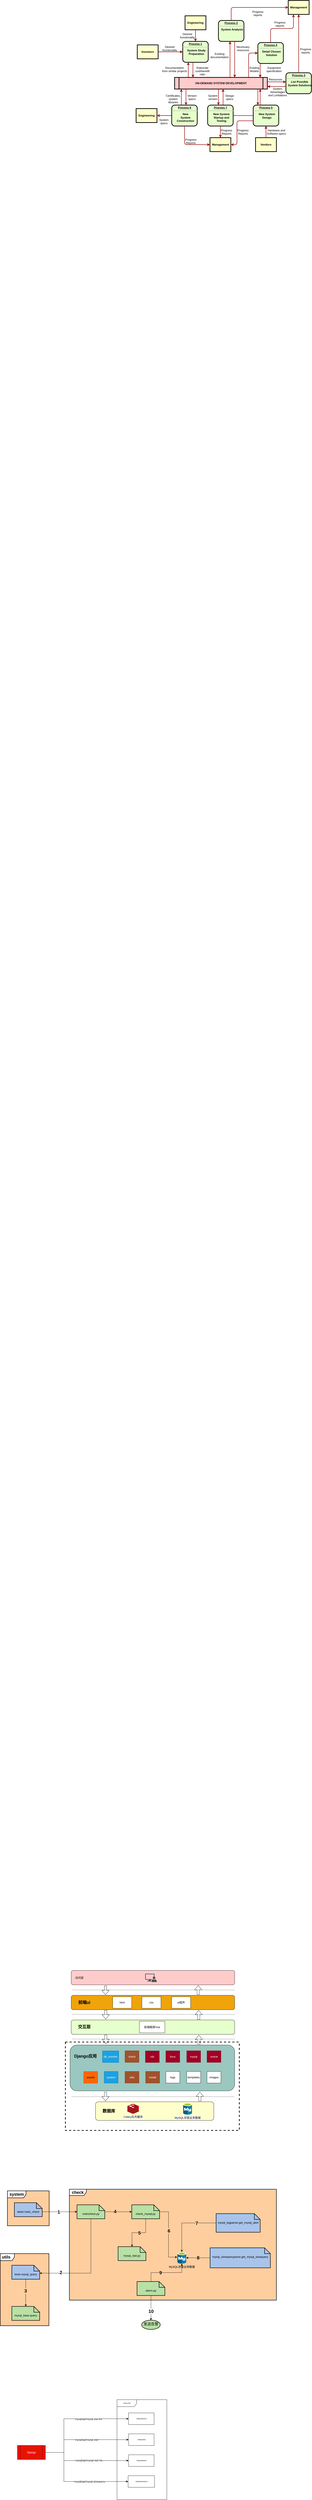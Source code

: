 <mxfile version="20.8.23" type="github">
  <diagram name="Page-1" id="c7558073-3199-34d8-9f00-42111426c3f3">
    <mxGraphModel dx="2260" dy="764" grid="1" gridSize="10" guides="1" tooltips="1" connect="1" arrows="1" fold="1" page="1" pageScale="1" pageWidth="826" pageHeight="1169" background="none" math="0" shadow="0">
      <root>
        <mxCell id="0" />
        <mxCell id="1" parent="0" />
        <mxCell id="Q6sFmwb25aVekQ3kxse8-106" value="&lt;font style=&quot;font-size: 18px;&quot;&gt;&lt;b&gt;check&lt;/b&gt;&lt;/font&gt;" style="shape=umlFrame;whiteSpace=wrap;html=1;pointerEvents=0;strokeWidth=2;swimlaneFillColor=#FFCE9F;width=73;height=27;" parent="1" vertex="1">
          <mxGeometry x="-252.75" y="9473" width="892.75" height="477" as="geometry" />
        </mxCell>
        <mxCell id="Q6sFmwb25aVekQ3kxse8-111" value="&lt;font style=&quot;font-size: 18px;&quot;&gt;&lt;b&gt;utils&lt;/b&gt;&lt;/font&gt;" style="shape=umlFrame;whiteSpace=wrap;html=1;width=61;height=30;boundedLbl=1;verticalAlign=middle;align=left;spacingLeft=5;strokeWidth=2;swimlaneFillColor=#FFCE9F;" parent="1" vertex="1">
          <mxGeometry x="-551" y="9750" width="210" height="310" as="geometry" />
        </mxCell>
        <mxCell id="2" value="&lt;p style=&quot;margin: 0px; margin-top: 4px; text-align: center; text-decoration: underline;&quot;&gt;&lt;strong&gt;Process 1&lt;br /&gt;&lt;/strong&gt;&lt;/p&gt;&lt;hr /&gt;&lt;p style=&quot;margin: 0px; margin-left: 8px;&quot;&gt;System Study&lt;/p&gt;&lt;p style=&quot;margin: 0px; margin-left: 8px;&quot;&gt;Preparation&lt;/p&gt;" style="verticalAlign=middle;align=center;overflow=fill;fontSize=12;fontFamily=Helvetica;html=1;rounded=1;fontStyle=1;strokeWidth=3;fillColor=#E6FFCC" parent="1" vertex="1">
          <mxGeometry x="236" y="236" width="110" height="90" as="geometry" />
        </mxCell>
        <mxCell id="3" value="Engineering" style="whiteSpace=wrap;align=center;verticalAlign=middle;fontStyle=1;strokeWidth=3;fillColor=#FFFFCC" parent="1" vertex="1">
          <mxGeometry x="246" y="126" width="90" height="60" as="geometry" />
        </mxCell>
        <mxCell id="4" value="Investors" style="whiteSpace=wrap;align=center;verticalAlign=middle;fontStyle=1;strokeWidth=3;fillColor=#FFFFCC" parent="1" vertex="1">
          <mxGeometry x="40" y="251" width="90" height="60" as="geometry" />
        </mxCell>
        <mxCell id="5" value="ON-DEMAND SYSTEM DEVELOPMENT" style="shape=process;whiteSpace=wrap;align=center;verticalAlign=middle;size=0.048;fontStyle=1;strokeWidth=3;fillColor=#FFCCCC" parent="1" vertex="1">
          <mxGeometry x="201.0" y="391" width="400" height="50" as="geometry" />
        </mxCell>
        <mxCell id="6" value="&lt;p style=&quot;margin: 0px; margin-top: 4px; text-align: center; text-decoration: underline;&quot;&gt;&lt;strong&gt;Process 2&lt;br /&gt;&lt;/strong&gt;&lt;/p&gt;&lt;hr /&gt;&lt;p style=&quot;margin: 0px; margin-left: 8px;&quot;&gt;System Analysis&lt;/p&gt;" style="verticalAlign=middle;align=center;overflow=fill;fontSize=12;fontFamily=Helvetica;html=1;rounded=1;fontStyle=1;strokeWidth=3;fillColor=#E6FFCC" parent="1" vertex="1">
          <mxGeometry x="390" y="146" width="110" height="90" as="geometry" />
        </mxCell>
        <mxCell id="7" value="&lt;p style=&quot;margin: 0px; margin-top: 4px; text-align: center; text-decoration: underline;&quot;&gt;&lt;strong&gt;&lt;strong&gt;Process&lt;/strong&gt; 3&lt;br /&gt;&lt;/strong&gt;&lt;/p&gt;&lt;hr /&gt;&lt;p style=&quot;margin: 0px; margin-left: 8px;&quot;&gt;List Possible&lt;/p&gt;&lt;p style=&quot;margin: 0px; margin-left: 8px;&quot;&gt;System Solutions&lt;/p&gt;" style="verticalAlign=middle;align=center;overflow=fill;fontSize=12;fontFamily=Helvetica;html=1;rounded=1;fontStyle=1;strokeWidth=3;fillColor=#E6FFCC" parent="1" vertex="1">
          <mxGeometry x="681" y="371" width="110" height="90" as="geometry" />
        </mxCell>
        <mxCell id="8" value="&lt;p style=&quot;margin: 0px; margin-top: 4px; text-align: center; text-decoration: underline;&quot;&gt;&lt;strong&gt;&lt;strong&gt;Process&lt;/strong&gt; 4&lt;br /&gt;&lt;/strong&gt;&lt;/p&gt;&lt;hr /&gt;&lt;p style=&quot;margin: 0px; margin-left: 8px;&quot;&gt;Detail Chosen&lt;/p&gt;&lt;p style=&quot;margin: 0px; margin-left: 8px;&quot;&gt;Solution&lt;/p&gt;" style="verticalAlign=middle;align=center;overflow=fill;fontSize=12;fontFamily=Helvetica;html=1;rounded=1;fontStyle=1;strokeWidth=3;fillColor=#E6FFCC" parent="1" vertex="1">
          <mxGeometry x="560" y="241" width="110" height="90" as="geometry" />
        </mxCell>
        <mxCell id="9" value="&lt;p style=&quot;margin: 0px; margin-top: 4px; text-align: center; text-decoration: underline;&quot;&gt;&lt;strong&gt;&lt;strong&gt;Process&lt;/strong&gt; 5&lt;br /&gt;&lt;/strong&gt;&lt;/p&gt;&lt;hr /&gt;&lt;p style=&quot;margin: 0px; margin-left: 8px;&quot;&gt;New System&lt;/p&gt;&lt;p style=&quot;margin: 0px; margin-left: 8px;&quot;&gt;Design&lt;/p&gt;" style="verticalAlign=middle;align=center;overflow=fill;fontSize=12;fontFamily=Helvetica;html=1;rounded=1;fontStyle=1;strokeWidth=3;fillColor=#E6FFCC" parent="1" vertex="1">
          <mxGeometry x="540" y="510" width="110" height="90" as="geometry" />
        </mxCell>
        <mxCell id="10" value="&lt;p style=&quot;margin: 0px; margin-top: 4px; text-align: center; text-decoration: underline;&quot;&gt;&lt;strong&gt;&lt;strong&gt;Process&lt;/strong&gt; 6&lt;br /&gt;&lt;/strong&gt;&lt;/p&gt;&lt;hr /&gt;&lt;p style=&quot;margin: 0px; margin-left: 8px;&quot;&gt;New&lt;/p&gt;&lt;p style=&quot;margin: 0px; margin-left: 8px;&quot;&gt;System&lt;/p&gt;&lt;p style=&quot;margin: 0px; margin-left: 8px;&quot;&gt;Construction&lt;/p&gt;" style="verticalAlign=middle;align=center;overflow=fill;fontSize=12;fontFamily=Helvetica;html=1;rounded=1;fontStyle=1;strokeWidth=3;fillColor=#E6FFCC" parent="1" vertex="1">
          <mxGeometry x="188.5" y="510" width="110" height="90" as="geometry" />
        </mxCell>
        <mxCell id="12" value="Management" style="whiteSpace=wrap;align=center;verticalAlign=middle;fontStyle=1;strokeWidth=3;fillColor=#FFFFCC" parent="1" vertex="1">
          <mxGeometry x="691" y="60.0" width="90" height="60" as="geometry" />
        </mxCell>
        <mxCell id="13" value="Management" style="whiteSpace=wrap;align=center;verticalAlign=middle;fontStyle=1;strokeWidth=3;fillColor=#FFFFCC" parent="1" vertex="1">
          <mxGeometry x="353.5" y="650" width="90" height="60" as="geometry" />
        </mxCell>
        <mxCell id="14" value="Engineering" style="whiteSpace=wrap;align=center;verticalAlign=middle;fontStyle=1;strokeWidth=3;fillColor=#FFFFCC" parent="1" vertex="1">
          <mxGeometry x="35.0" y="525.0" width="90" height="60" as="geometry" />
        </mxCell>
        <mxCell id="15" value="Vendors" style="whiteSpace=wrap;align=center;verticalAlign=middle;fontStyle=1;strokeWidth=3;fillColor=#FFFFCC" parent="1" vertex="1">
          <mxGeometry x="550.0" y="650" width="90" height="60" as="geometry" />
        </mxCell>
        <mxCell id="36" value="" style="edgeStyle=none;noEdgeStyle=1;strokeColor=#990000;strokeWidth=2" parent="1" source="3" target="2" edge="1">
          <mxGeometry width="100" height="100" relative="1" as="geometry">
            <mxPoint x="20" y="250" as="sourcePoint" />
            <mxPoint x="120" y="150" as="targetPoint" />
          </mxGeometry>
        </mxCell>
        <mxCell id="37" value="" style="edgeStyle=none;noEdgeStyle=1;strokeColor=#990000;strokeWidth=2" parent="1" source="4" target="2" edge="1">
          <mxGeometry width="100" height="100" relative="1" as="geometry">
            <mxPoint x="280" y="190" as="sourcePoint" />
            <mxPoint x="380" y="90" as="targetPoint" />
          </mxGeometry>
        </mxCell>
        <mxCell id="11" value="&lt;p style=&quot;margin: 0px; margin-top: 4px; text-align: center; text-decoration: underline;&quot;&gt;&lt;strong&gt;&lt;strong&gt;Process&lt;/strong&gt; 7&lt;br /&gt;&lt;/strong&gt;&lt;/p&gt;&lt;hr /&gt;&lt;p style=&quot;margin: 0px; margin-left: 8px;&quot;&gt;New System&lt;/p&gt;&lt;p style=&quot;margin: 0px; margin-left: 8px;&quot;&gt;Startup and&lt;/p&gt;&lt;p style=&quot;margin: 0px; margin-left: 8px;&quot;&gt;Testing&lt;/p&gt;" style="verticalAlign=middle;align=center;overflow=fill;fontSize=12;fontFamily=Helvetica;html=1;rounded=1;fontStyle=1;strokeWidth=3;fillColor=#E6FFCC" parent="1" vertex="1">
          <mxGeometry x="343.5" y="510" width="110" height="90" as="geometry" />
        </mxCell>
        <mxCell id="51" value="" style="endArrow=none;noEdgeStyle=1;strokeColor=#990000;strokeWidth=2" parent="1" source="9" target="11" edge="1">
          <mxGeometry relative="1" as="geometry">
            <mxPoint x="205.008" y="481" as="sourcePoint" />
            <mxPoint x="400.328" y="650" as="targetPoint" />
          </mxGeometry>
        </mxCell>
        <mxCell id="52" value="Desired &#xa;functionality" style="text;spacingTop=-5;align=center" parent="1" vertex="1">
          <mxGeometry x="165" y="251" width="30" height="20" as="geometry" />
        </mxCell>
        <mxCell id="53" value="Desired &#xa;functionality" style="text;spacingTop=-5;align=center" parent="1" vertex="1">
          <mxGeometry x="241" y="196" width="30" height="20" as="geometry" />
        </mxCell>
        <mxCell id="54" value="Documentation&#xa;from similar projects" style="text;spacingTop=-5;align=center" parent="1" vertex="1">
          <mxGeometry x="186" y="341" width="30" height="20" as="geometry" />
        </mxCell>
        <mxCell id="55" value="" style="edgeStyle=elbowEdgeStyle;elbow=horizontal;strokeColor=#990000;strokeWidth=2" parent="1" source="5" target="2" edge="1">
          <mxGeometry width="100" height="100" relative="1" as="geometry">
            <mxPoint x="50" y="530" as="sourcePoint" />
            <mxPoint x="150" y="430" as="targetPoint" />
            <Array as="points">
              <mxPoint x="260" y="370" />
            </Array>
          </mxGeometry>
        </mxCell>
        <mxCell id="56" value="" style="edgeStyle=elbowEdgeStyle;elbow=horizontal;strokeColor=#990000;strokeWidth=2" parent="1" source="2" target="5" edge="1">
          <mxGeometry width="100" height="100" relative="1" as="geometry">
            <mxPoint x="50" y="500" as="sourcePoint" />
            <mxPoint x="150" y="400" as="targetPoint" />
            <Array as="points">
              <mxPoint x="280" y="360" />
            </Array>
          </mxGeometry>
        </mxCell>
        <mxCell id="57" value="Elaborate&#xa;cost/benefit&#xa;ratio" style="text;spacingTop=-5;align=center" parent="1" vertex="1">
          <mxGeometry x="306" y="341" width="30" height="20" as="geometry" />
        </mxCell>
        <mxCell id="58" value="" style="edgeStyle=elbowEdgeStyle;elbow=horizontal;strokeColor=#990000;strokeWidth=2" parent="1" source="5" target="6" edge="1">
          <mxGeometry width="100" height="100" relative="1" as="geometry">
            <mxPoint x="380" y="370" as="sourcePoint" />
            <mxPoint x="480" y="270" as="targetPoint" />
            <Array as="points">
              <mxPoint x="440" y="310" />
            </Array>
          </mxGeometry>
        </mxCell>
        <mxCell id="59" value="" style="edgeStyle=elbowEdgeStyle;elbow=horizontal;strokeColor=#990000;strokeWidth=2" parent="1" source="6" target="5" edge="1">
          <mxGeometry width="100" height="100" relative="1" as="geometry">
            <mxPoint x="350" y="370" as="sourcePoint" />
            <mxPoint x="450" y="270" as="targetPoint" />
            <Array as="points">
              <mxPoint x="460" y="320" />
            </Array>
          </mxGeometry>
        </mxCell>
        <mxCell id="60" value="Existing&#xa;documentation" style="text;spacingTop=-5;align=center" parent="1" vertex="1">
          <mxGeometry x="380.0" y="281.0" width="30" height="20" as="geometry" />
        </mxCell>
        <mxCell id="61" value="Necessary&#xa;resources" style="text;spacingTop=-5;align=center" parent="1" vertex="1">
          <mxGeometry x="481.0" y="251.0" width="30" height="20" as="geometry" />
        </mxCell>
        <mxCell id="62" value="Progress&#xa;reports" style="text;spacingTop=-5;align=center" parent="1" vertex="1">
          <mxGeometry x="545.0" y="100.0" width="30" height="20" as="geometry" />
        </mxCell>
        <mxCell id="63" value="Progress&#xa;reports" style="text;spacingTop=-5;align=center" parent="1" vertex="1">
          <mxGeometry x="640" y="146.0" width="30" height="20" as="geometry" />
        </mxCell>
        <mxCell id="64" value="Progress&#xa;reports" style="text;spacingTop=-5;align=center" parent="1" vertex="1">
          <mxGeometry x="751.0" y="261.0" width="30" height="20" as="geometry" />
        </mxCell>
        <mxCell id="65" value="" style="edgeStyle=elbowEdgeStyle;elbow=horizontal;strokeColor=#990000;strokeWidth=2" parent="1" source="6" target="12" edge="1">
          <mxGeometry width="100" height="100" relative="1" as="geometry">
            <mxPoint x="260" y="180.0" as="sourcePoint" />
            <mxPoint x="360" y="80.0" as="targetPoint" />
            <Array as="points">
              <mxPoint x="445" y="140" />
            </Array>
          </mxGeometry>
        </mxCell>
        <mxCell id="66" value="" style="edgeStyle=elbowEdgeStyle;elbow=vertical;entryX=0.25;entryY=1;strokeColor=#990000;strokeWidth=2" parent="1" source="8" target="12" edge="1">
          <mxGeometry width="100" height="100" relative="1" as="geometry">
            <mxPoint x="530" y="250" as="sourcePoint" />
            <mxPoint x="630" y="150" as="targetPoint" />
          </mxGeometry>
        </mxCell>
        <mxCell id="67" value="" style="edgeStyle=elbowEdgeStyle;elbow=horizontal;strokeColor=#990000;strokeWidth=2" parent="1" source="7" target="12" edge="1">
          <mxGeometry width="100" height="100" relative="1" as="geometry">
            <mxPoint x="660.0" y="360" as="sourcePoint" />
            <mxPoint x="760.0" y="260" as="targetPoint" />
          </mxGeometry>
        </mxCell>
        <mxCell id="68" value="" style="edgeStyle=elbowEdgeStyle;elbow=horizontal;strokeColor=#990000;strokeWidth=2" parent="1" source="8" target="5" edge="1">
          <mxGeometry width="100" height="100" relative="1" as="geometry">
            <mxPoint x="570" y="380" as="sourcePoint" />
            <mxPoint x="510" y="250" as="targetPoint" />
            <Array as="points">
              <mxPoint x="570" y="360" />
            </Array>
          </mxGeometry>
        </mxCell>
        <mxCell id="69" value="" style="edgeStyle=segmentEdgeStyle;strokeColor=#990000;strokeWidth=2" parent="1" source="5" target="8" edge="1">
          <mxGeometry width="100" height="100" relative="1" as="geometry">
            <mxPoint x="340" y="360" as="sourcePoint" />
            <mxPoint x="440" y="260" as="targetPoint" />
            <Array as="points">
              <mxPoint x="520" y="286" />
            </Array>
          </mxGeometry>
        </mxCell>
        <mxCell id="70" value="Existing&#xa;Models" style="text;spacingTop=-5;align=center" parent="1" vertex="1">
          <mxGeometry x="530.0" y="341.0" width="30" height="20" as="geometry" />
        </mxCell>
        <mxCell id="71" value="Equipment&#xa;specification" style="text;spacingTop=-5;align=center" parent="1" vertex="1">
          <mxGeometry x="615" y="341" width="30" height="20" as="geometry" />
        </mxCell>
        <mxCell id="72" value="" style="edgeStyle=elbowEdgeStyle;elbow=vertical;strokeColor=#990000;strokeWidth=2" parent="1" source="5" target="7" edge="1">
          <mxGeometry width="100" height="100" relative="1" as="geometry">
            <mxPoint x="500" y="500" as="sourcePoint" />
            <mxPoint x="600" y="400" as="targetPoint" />
            <Array as="points">
              <mxPoint x="650" y="410" />
            </Array>
          </mxGeometry>
        </mxCell>
        <mxCell id="73" value="" style="edgeStyle=elbowEdgeStyle;elbow=vertical;strokeColor=#990000;strokeWidth=2" parent="1" source="7" target="5" edge="1">
          <mxGeometry width="100" height="100" relative="1" as="geometry">
            <mxPoint x="460" y="500" as="sourcePoint" />
            <mxPoint x="560" y="400" as="targetPoint" />
            <Array as="points">
              <mxPoint x="650" y="430" />
            </Array>
          </mxGeometry>
        </mxCell>
        <mxCell id="74" value="Resources" style="text;spacingTop=-5;align=center" parent="1" vertex="1">
          <mxGeometry x="621" y="391.0" width="30" height="20" as="geometry" />
        </mxCell>
        <mxCell id="75" value="System &#xa;Advantages &#xa;and Limitations" style="text;spacingTop=-5;align=center" parent="1" vertex="1">
          <mxGeometry x="630" y="431.0" width="30" height="20" as="geometry" />
        </mxCell>
        <mxCell id="76" value="" style="edgeStyle=elbowEdgeStyle;elbow=horizontal;strokeColor=#990000;strokeWidth=2" parent="1" source="9" target="5" edge="1">
          <mxGeometry width="100" height="100" relative="1" as="geometry">
            <mxPoint x="420" y="580" as="sourcePoint" />
            <mxPoint x="520" y="480" as="targetPoint" />
            <Array as="points">
              <mxPoint x="570" y="470" />
            </Array>
          </mxGeometry>
        </mxCell>
        <mxCell id="77" value="" style="edgeStyle=elbowEdgeStyle;elbow=horizontal;strokeColor=#990000;strokeWidth=2" parent="1" source="5" target="9" edge="1">
          <mxGeometry width="100" height="100" relative="1" as="geometry">
            <mxPoint x="400" y="590" as="sourcePoint" />
            <mxPoint x="500" y="490" as="targetPoint" />
            <Array as="points">
              <mxPoint x="560" y="480" />
            </Array>
          </mxGeometry>
        </mxCell>
        <mxCell id="78" value="" style="edgeStyle=elbowEdgeStyle;elbow=horizontal;strokeColor=#990000;strokeWidth=2" parent="1" source="15" target="9" edge="1">
          <mxGeometry width="100" height="100" relative="1" as="geometry">
            <mxPoint x="430" y="700" as="sourcePoint" />
            <mxPoint x="530" y="600" as="targetPoint" />
          </mxGeometry>
        </mxCell>
        <mxCell id="79" value="Hardware and&#xa;Software specs" style="text;spacingTop=-5;align=center" parent="1" vertex="1">
          <mxGeometry x="625" y="610" width="30" height="20" as="geometry" />
        </mxCell>
        <mxCell id="81" value="" style="edgeStyle=elbowEdgeStyle;elbow=horizontal;exitX=0;exitY=0.75;strokeColor=#990000;strokeWidth=2" parent="1" source="9" target="13" edge="1">
          <mxGeometry width="100" height="100" relative="1" as="geometry">
            <mxPoint x="420" y="730" as="sourcePoint" />
            <mxPoint x="520" y="630" as="targetPoint" />
            <Array as="points">
              <mxPoint x="470" y="630" />
            </Array>
          </mxGeometry>
        </mxCell>
        <mxCell id="82" value="Progress&#xa;Reports" style="text;spacingTop=-5;align=center" parent="1" vertex="1">
          <mxGeometry x="481.0" y="610.0" width="30" height="20" as="geometry" />
        </mxCell>
        <mxCell id="83" value="" style="edgeStyle=elbowEdgeStyle;elbow=horizontal;strokeColor=#990000;strokeWidth=2" parent="1" source="11" target="13" edge="1">
          <mxGeometry width="100" height="100" relative="1" as="geometry">
            <mxPoint x="200" y="660.0" as="sourcePoint" />
            <mxPoint x="230.0" y="650" as="targetPoint" />
          </mxGeometry>
        </mxCell>
        <mxCell id="84" value="Progress&#xa;Reports" style="text;spacingTop=-5;align=center" parent="1" vertex="1">
          <mxGeometry x="410.0" y="610.0" width="30" height="20" as="geometry" />
        </mxCell>
        <mxCell id="85" value="" style="edgeStyle=elbowEdgeStyle;elbow=horizontal;strokeColor=#990000;strokeWidth=2" parent="1" source="10" target="13" edge="1">
          <mxGeometry width="100" height="100" relative="1" as="geometry">
            <mxPoint x="130.0" y="740" as="sourcePoint" />
            <mxPoint x="230.0" y="640" as="targetPoint" />
            <Array as="points">
              <mxPoint x="244" y="630" />
            </Array>
          </mxGeometry>
        </mxCell>
        <mxCell id="86" value="Progress&#xa;Reports" style="text;spacingTop=-5;align=center" parent="1" vertex="1">
          <mxGeometry x="256.0" y="650.0" width="30" height="20" as="geometry" />
        </mxCell>
        <mxCell id="87" value="" style="edgeStyle=elbowEdgeStyle;elbow=vertical;strokeColor=#990000;strokeWidth=2" parent="1" source="10" target="14" edge="1">
          <mxGeometry width="100" height="100" relative="1" as="geometry">
            <mxPoint x="70" y="740" as="sourcePoint" />
            <mxPoint x="170" y="640" as="targetPoint" />
          </mxGeometry>
        </mxCell>
        <mxCell id="88" value="" style="edgeStyle=elbowEdgeStyle;elbow=horizontal;strokeColor=#990000;strokeWidth=2" parent="1" source="5" target="11" edge="1">
          <mxGeometry width="100" height="100" relative="1" as="geometry">
            <mxPoint x="50" y="500" as="sourcePoint" />
            <mxPoint x="150" y="400" as="targetPoint" />
            <Array as="points">
              <mxPoint x="390" y="470" />
            </Array>
          </mxGeometry>
        </mxCell>
        <mxCell id="89" value="" style="edgeStyle=elbowEdgeStyle;elbow=horizontal;strokeColor=#990000;strokeWidth=2" parent="1" source="11" target="5" edge="1">
          <mxGeometry width="100" height="100" relative="1" as="geometry">
            <mxPoint x="60.0" y="510" as="sourcePoint" />
            <mxPoint x="160.0" y="410" as="targetPoint" />
            <Array as="points">
              <mxPoint x="410" y="470" />
            </Array>
          </mxGeometry>
        </mxCell>
        <mxCell id="90" value="Version&#xa;specs" style="text;spacingTop=-5;align=center" parent="1" vertex="1">
          <mxGeometry x="261" y="461" width="30" height="20" as="geometry" />
        </mxCell>
        <mxCell id="91" value="Certificates,&#xa;system&#xa;libraries" style="text;spacingTop=-5;align=center" parent="1" vertex="1">
          <mxGeometry x="180" y="461.0" width="30" height="20" as="geometry" />
        </mxCell>
        <mxCell id="92" value="" style="edgeStyle=elbowEdgeStyle;elbow=horizontal;strokeColor=#990000;strokeWidth=2" parent="1" source="5" target="10" edge="1">
          <mxGeometry width="100" height="100" relative="1" as="geometry">
            <mxPoint x="30.0" y="500" as="sourcePoint" />
            <mxPoint x="130.0" y="400" as="targetPoint" />
            <Array as="points">
              <mxPoint x="250" y="470" />
            </Array>
          </mxGeometry>
        </mxCell>
        <mxCell id="93" value="" style="edgeStyle=elbowEdgeStyle;elbow=horizontal;strokeColor=#990000;strokeWidth=2" parent="1" source="10" target="5" edge="1">
          <mxGeometry width="100" height="100" relative="1" as="geometry">
            <mxPoint x="40" y="510" as="sourcePoint" />
            <mxPoint x="140" y="410" as="targetPoint" />
            <Array as="points">
              <mxPoint x="230" y="470" />
            </Array>
          </mxGeometry>
        </mxCell>
        <mxCell id="94" value="System&#xa;specs" style="text;spacingTop=-5;align=center" parent="1" vertex="1">
          <mxGeometry x="140.0" y="565.0" width="30" height="20" as="geometry" />
        </mxCell>
        <mxCell id="95" value="Design&#xa;specs" style="text;spacingTop=-5;align=center" parent="1" vertex="1">
          <mxGeometry x="423.5" y="461.0" width="30" height="20" as="geometry" />
        </mxCell>
        <mxCell id="96" value="System&#xa;version" style="text;spacingTop=-5;align=center" parent="1" vertex="1">
          <mxGeometry x="351.0" y="461" width="30" height="20" as="geometry" />
        </mxCell>
        <mxCell id="wt_XO7KDH_ERBLdJ_aBB-96" value="" style="rounded=1;whiteSpace=wrap;html=1;fillColor=#FFFFCC;" parent="1" vertex="1">
          <mxGeometry x="-140" y="9097" width="510" height="80" as="geometry" />
        </mxCell>
        <mxCell id="wt_XO7KDH_ERBLdJ_aBB-97" value="" style="rounded=1;whiteSpace=wrap;html=1;fillColor=#9AC7BF;" parent="1" vertex="1">
          <mxGeometry x="-250" y="8853" width="710" height="197" as="geometry" />
        </mxCell>
        <mxCell id="wt_XO7KDH_ERBLdJ_aBB-98" value="" style="rounded=1;whiteSpace=wrap;html=1;fillColor=#F0A30A;" parent="1" vertex="1">
          <mxGeometry x="-245" y="8639" width="705" height="62" as="geometry" />
        </mxCell>
        <mxCell id="wt_XO7KDH_ERBLdJ_aBB-99" value="" style="rounded=1;whiteSpace=wrap;html=1;fillColor=#FFCCCC;" parent="1" vertex="1">
          <mxGeometry x="-245" y="8532" width="705" height="62" as="geometry" />
        </mxCell>
        <mxCell id="wt_XO7KDH_ERBLdJ_aBB-100" value="MySQL存放业务数据" style="sketch=0;aspect=fixed;html=1;points=[];align=center;image;fontSize=12;image=img/lib/mscae/Azure_Database_for_MySQL_servers.svg;" parent="1" vertex="1">
          <mxGeometry x="238" y="9102" width="38" height="50" as="geometry" />
        </mxCell>
        <mxCell id="wt_XO7KDH_ERBLdJ_aBB-101" value="" style="sketch=0;pointerEvents=1;shadow=0;dashed=0;html=1;strokeColor=none;labelPosition=center;verticalLabelPosition=bottom;verticalAlign=top;align=center;fillColor=#515151;shape=mxgraph.mscae.system_center.admin_console" parent="1" vertex="1">
          <mxGeometry x="74" y="8546" width="50" height="36" as="geometry" />
        </mxCell>
        <mxCell id="wt_XO7KDH_ERBLdJ_aBB-102" value="访问层" style="text;html=1;align=center;verticalAlign=middle;resizable=0;points=[];autosize=1;strokeColor=none;fillColor=none;" parent="1" vertex="1">
          <mxGeometry x="-240" y="8549" width="60" height="30" as="geometry" />
        </mxCell>
        <mxCell id="wt_XO7KDH_ERBLdJ_aBB-103" value="" style="endArrow=none;dashed=1;html=1;rounded=0;" parent="1" edge="1">
          <mxGeometry width="50" height="50" relative="1" as="geometry">
            <mxPoint x="-240" y="8616" as="sourcePoint" />
            <mxPoint x="460" y="8616" as="targetPoint" />
          </mxGeometry>
        </mxCell>
        <mxCell id="wt_XO7KDH_ERBLdJ_aBB-104" value="" style="endArrow=none;dashed=1;html=1;rounded=0;" parent="1" edge="1">
          <mxGeometry width="50" height="50" relative="1" as="geometry">
            <mxPoint x="-240" y="8721" as="sourcePoint" />
            <mxPoint x="460" y="8721" as="targetPoint" />
          </mxGeometry>
        </mxCell>
        <mxCell id="wt_XO7KDH_ERBLdJ_aBB-105" value="" style="endArrow=none;dashed=1;html=1;rounded=0;" parent="1" edge="1">
          <mxGeometry width="50" height="50" relative="1" as="geometry">
            <mxPoint x="-240" y="8827" as="sourcePoint" />
            <mxPoint x="460" y="8827" as="targetPoint" />
          </mxGeometry>
        </mxCell>
        <mxCell id="wt_XO7KDH_ERBLdJ_aBB-106" value="" style="endArrow=none;dashed=1;html=1;rounded=0;" parent="1" edge="1">
          <mxGeometry width="50" height="50" relative="1" as="geometry">
            <mxPoint x="-242.0" y="9075" as="sourcePoint" />
            <mxPoint x="460" y="9075" as="targetPoint" />
          </mxGeometry>
        </mxCell>
        <mxCell id="wt_XO7KDH_ERBLdJ_aBB-107" value="&lt;font style=&quot;font-size: 18px;&quot;&gt;&lt;b&gt;前端ui&lt;/b&gt;&lt;/font&gt;" style="text;html=1;align=center;verticalAlign=middle;resizable=0;points=[];autosize=1;strokeColor=none;fillColor=none;" parent="1" vertex="1">
          <mxGeometry x="-229" y="8650" width="80" height="40" as="geometry" />
        </mxCell>
        <mxCell id="wt_XO7KDH_ERBLdJ_aBB-108" value="交互层" style="text;html=1;align=center;verticalAlign=middle;resizable=0;points=[];autosize=1;strokeColor=none;fillColor=none;" parent="1" vertex="1">
          <mxGeometry x="-240" y="8752" width="60" height="30" as="geometry" />
        </mxCell>
        <mxCell id="wt_XO7KDH_ERBLdJ_aBB-109" value="&lt;font style=&quot;font-size: 18px;&quot;&gt;&lt;b&gt;Django应用&lt;/b&gt;&lt;/font&gt;" style="text;html=1;align=center;verticalAlign=middle;resizable=0;points=[];autosize=1;strokeColor=none;fillColor=none;" parent="1" vertex="1">
          <mxGeometry x="-244" y="8881" width="120" height="40" as="geometry" />
        </mxCell>
        <mxCell id="wt_XO7KDH_ERBLdJ_aBB-110" value="&lt;b&gt;&lt;font style=&quot;font-size: 18px;&quot;&gt;数据库&lt;/font&gt;&lt;/b&gt;" style="text;html=1;align=center;verticalAlign=middle;resizable=0;points=[];autosize=1;strokeColor=none;fillColor=none;" parent="1" vertex="1">
          <mxGeometry x="-122.75" y="9117" width="80" height="40" as="geometry" />
        </mxCell>
        <mxCell id="wt_XO7KDH_ERBLdJ_aBB-111" value="" style="rounded=1;whiteSpace=wrap;html=1;fillColor=#E6FFCC;" parent="1" vertex="1">
          <mxGeometry x="-245" y="8745" width="705" height="62" as="geometry" />
        </mxCell>
        <mxCell id="wt_XO7KDH_ERBLdJ_aBB-112" value="html" style="rounded=0;whiteSpace=wrap;html=1;" parent="1" vertex="1">
          <mxGeometry x="-66" y="8645" width="82" height="50" as="geometry" />
        </mxCell>
        <mxCell id="wt_XO7KDH_ERBLdJ_aBB-113" value="css" style="rounded=0;whiteSpace=wrap;html=1;" parent="1" vertex="1">
          <mxGeometry x="60" y="8645" width="82" height="50" as="geometry" />
        </mxCell>
        <mxCell id="wt_XO7KDH_ERBLdJ_aBB-114" value="ui组件" style="rounded=0;whiteSpace=wrap;html=1;" parent="1" vertex="1">
          <mxGeometry x="188" y="8645" width="82" height="50" as="geometry" />
        </mxCell>
        <mxCell id="wt_XO7KDH_ERBLdJ_aBB-115" value="前端框架Vue" style="rounded=0;whiteSpace=wrap;html=1;" parent="1" vertex="1">
          <mxGeometry x="49" y="8750.5" width="110" height="50" as="geometry" />
        </mxCell>
        <mxCell id="wt_XO7KDH_ERBLdJ_aBB-116" value="&lt;b&gt;&lt;font style=&quot;font-size: 18px;&quot;&gt;交互层&lt;/font&gt;&lt;/b&gt;" style="text;html=1;align=center;verticalAlign=middle;resizable=0;points=[];autosize=1;strokeColor=none;fillColor=none;" parent="1" vertex="1">
          <mxGeometry x="-229" y="8755" width="80" height="40" as="geometry" />
        </mxCell>
        <mxCell id="wt_XO7KDH_ERBLdJ_aBB-123" value="" style="shape=flexArrow;endArrow=classic;html=1;rounded=0;entryX=0.163;entryY=0;entryDx=0;entryDy=0;entryPerimeter=0;" parent="1" edge="1">
          <mxGeometry width="50" height="50" relative="1" as="geometry">
            <mxPoint x="-97" y="8598" as="sourcePoint" />
            <mxPoint x="-97.085" y="8637" as="targetPoint" />
          </mxGeometry>
        </mxCell>
        <mxCell id="wt_XO7KDH_ERBLdJ_aBB-124" value="" style="shape=flexArrow;endArrow=classic;html=1;rounded=0;entryX=0.163;entryY=0;entryDx=0;entryDy=0;entryPerimeter=0;" parent="1" edge="1">
          <mxGeometry width="50" height="50" relative="1" as="geometry">
            <mxPoint x="-96" y="8703" as="sourcePoint" />
            <mxPoint x="-96.085" y="8742" as="targetPoint" />
          </mxGeometry>
        </mxCell>
        <mxCell id="wt_XO7KDH_ERBLdJ_aBB-125" value="" style="shape=flexArrow;endArrow=classic;html=1;rounded=0;entryX=0.163;entryY=0;entryDx=0;entryDy=0;entryPerimeter=0;" parent="1" edge="1">
          <mxGeometry width="50" height="50" relative="1" as="geometry">
            <mxPoint x="-96" y="8809" as="sourcePoint" />
            <mxPoint x="-96.085" y="8848" as="targetPoint" />
          </mxGeometry>
        </mxCell>
        <mxCell id="wt_XO7KDH_ERBLdJ_aBB-126" value="" style="shape=flexArrow;endArrow=classic;html=1;rounded=0;entryX=0.163;entryY=0;entryDx=0;entryDy=0;entryPerimeter=0;" parent="1" edge="1">
          <mxGeometry width="50" height="50" relative="1" as="geometry">
            <mxPoint x="-97" y="9055" as="sourcePoint" />
            <mxPoint x="-97.085" y="9094" as="targetPoint" />
          </mxGeometry>
        </mxCell>
        <mxCell id="wt_XO7KDH_ERBLdJ_aBB-127" value="" style="shape=flexArrow;endArrow=classic;html=1;rounded=0;entryX=0.754;entryY=0.774;entryDx=0;entryDy=0;entryPerimeter=0;" parent="1" edge="1">
          <mxGeometry width="50" height="50" relative="1" as="geometry">
            <mxPoint x="303" y="8636" as="sourcePoint" />
            <mxPoint x="302.57" y="8595.988" as="targetPoint" />
          </mxGeometry>
        </mxCell>
        <mxCell id="wt_XO7KDH_ERBLdJ_aBB-128" value="" style="shape=flexArrow;endArrow=classic;html=1;rounded=0;entryX=0.754;entryY=0.774;entryDx=0;entryDy=0;entryPerimeter=0;" parent="1" edge="1">
          <mxGeometry width="50" height="50" relative="1" as="geometry">
            <mxPoint x="305" y="8743" as="sourcePoint" />
            <mxPoint x="304.57" y="8702.988" as="targetPoint" />
          </mxGeometry>
        </mxCell>
        <mxCell id="wt_XO7KDH_ERBLdJ_aBB-129" value="" style="shape=flexArrow;endArrow=classic;html=1;rounded=0;entryX=0.754;entryY=0.774;entryDx=0;entryDy=0;entryPerimeter=0;" parent="1" edge="1">
          <mxGeometry width="50" height="50" relative="1" as="geometry">
            <mxPoint x="306" y="8850" as="sourcePoint" />
            <mxPoint x="305.57" y="8809.988" as="targetPoint" />
          </mxGeometry>
        </mxCell>
        <mxCell id="wt_XO7KDH_ERBLdJ_aBB-130" value="" style="shape=flexArrow;endArrow=classic;html=1;rounded=0;entryX=0.754;entryY=0.774;entryDx=0;entryDy=0;entryPerimeter=0;" parent="1" edge="1">
          <mxGeometry width="50" height="50" relative="1" as="geometry">
            <mxPoint x="310" y="9094" as="sourcePoint" />
            <mxPoint x="309.57" y="9053.988" as="targetPoint" />
          </mxGeometry>
        </mxCell>
        <mxCell id="wt_XO7KDH_ERBLdJ_aBB-131" value="" style="swimlane;startSize=0;fillColor=#9AC7BF;strokeWidth=3;dashed=1;" parent="1" vertex="1">
          <mxGeometry x="-270" y="8840" width="750" height="380" as="geometry" />
        </mxCell>
        <mxCell id="wt_XO7KDH_ERBLdJ_aBB-132" value="Celery队列服务" style="sketch=0;aspect=fixed;html=1;points=[];align=center;image;fontSize=12;image=img/lib/mscae/Cache_Redis_Product.svg;" parent="wt_XO7KDH_ERBLdJ_aBB-131" vertex="1">
          <mxGeometry x="267" y="266" width="50" height="42" as="geometry" />
        </mxCell>
        <mxCell id="wt_XO7KDH_ERBLdJ_aBB-144" value="rds" style="rounded=0;whiteSpace=wrap;html=1;fillColor=#a20025;strokeColor=#6F0000;fontColor=#ffffff;" parent="wt_XO7KDH_ERBLdJ_aBB-131" vertex="1">
          <mxGeometry x="345" y="38" width="60" height="50" as="geometry" />
        </mxCell>
        <mxCell id="wt_XO7KDH_ERBLdJ_aBB-156" value="assets" style="rounded=0;whiteSpace=wrap;html=1;fillColor=#fa6800;fontColor=#000000;strokeColor=#C73500;" parent="wt_XO7KDH_ERBLdJ_aBB-131" vertex="1">
          <mxGeometry x="79" y="127" width="60" height="50" as="geometry" />
        </mxCell>
        <mxCell id="wt_XO7KDH_ERBLdJ_aBB-154" value="db_monitor" style="rounded=0;whiteSpace=wrap;html=1;fillColor=#1ba1e2;fontColor=#ffffff;strokeColor=#006EAF;" parent="wt_XO7KDH_ERBLdJ_aBB-131" vertex="1">
          <mxGeometry x="160" y="38" width="70" height="50" as="geometry" />
        </mxCell>
        <mxCell id="wt_XO7KDH_ERBLdJ_aBB-145" value="images" style="rounded=0;whiteSpace=wrap;html=1;" parent="1" vertex="1">
          <mxGeometry x="340.75" y="8966.5" width="60" height="50" as="geometry" />
        </mxCell>
        <mxCell id="wt_XO7KDH_ERBLdJ_aBB-146" value="oracle" style="rounded=0;whiteSpace=wrap;html=1;fillColor=#a20025;strokeColor=#6F0000;fontColor=#ffffff;" parent="1" vertex="1">
          <mxGeometry x="340.75" y="8877.5" width="60" height="50" as="geometry" />
        </mxCell>
        <mxCell id="wt_XO7KDH_ERBLdJ_aBB-147" value="templates" style="rounded=0;whiteSpace=wrap;html=1;" parent="1" vertex="1">
          <mxGeometry x="253.25" y="8966.5" width="60" height="50" as="geometry" />
        </mxCell>
        <mxCell id="wt_XO7KDH_ERBLdJ_aBB-148" value="mysql" style="rounded=0;whiteSpace=wrap;html=1;fillColor=#a20025;strokeColor=#6F0000;fontColor=#ffffff;" parent="1" vertex="1">
          <mxGeometry x="253.25" y="8877.5" width="60" height="50" as="geometry" />
        </mxCell>
        <mxCell id="wt_XO7KDH_ERBLdJ_aBB-149" value="logs" style="rounded=0;whiteSpace=wrap;html=1;" parent="1" vertex="1">
          <mxGeometry x="163.25" y="8966.5" width="60" height="50" as="geometry" />
        </mxCell>
        <mxCell id="wt_XO7KDH_ERBLdJ_aBB-150" value="install" style="rounded=0;whiteSpace=wrap;html=1;fillColor=#a0522d;fontColor=#ffffff;strokeColor=#6D1F00;" parent="1" vertex="1">
          <mxGeometry x="76.25" y="8966.5" width="60" height="50" as="geometry" />
        </mxCell>
        <mxCell id="wt_XO7KDH_ERBLdJ_aBB-151" value="utils" style="rounded=0;whiteSpace=wrap;html=1;fillColor=#a0522d;fontColor=#ffffff;strokeColor=#6D1F00;" parent="1" vertex="1">
          <mxGeometry x="-12.75" y="8966.5" width="60" height="50" as="geometry" />
        </mxCell>
        <mxCell id="wt_XO7KDH_ERBLdJ_aBB-152" value="system" style="rounded=0;whiteSpace=wrap;html=1;fillColor=#1ba1e2;fontColor=#ffffff;strokeColor=#006EAF;" parent="1" vertex="1">
          <mxGeometry x="-102.75" y="8966.5" width="60" height="50" as="geometry" />
        </mxCell>
        <mxCell id="wt_XO7KDH_ERBLdJ_aBB-153" value="linux" style="rounded=0;whiteSpace=wrap;html=1;fillColor=#a20025;strokeColor=#6F0000;fontColor=#ffffff;" parent="1" vertex="1">
          <mxGeometry x="163.25" y="8877.5" width="60" height="50" as="geometry" />
        </mxCell>
        <mxCell id="wt_XO7KDH_ERBLdJ_aBB-155" value="check" style="rounded=0;whiteSpace=wrap;html=1;fillColor=#a0522d;fontColor=#ffffff;strokeColor=#6D1F00;" parent="1" vertex="1">
          <mxGeometry x="-12.75" y="8877.5" width="60" height="50" as="geometry" />
        </mxCell>
        <mxCell id="wt_XO7KDH_ERBLdJ_aBB-159" value="&lt;b&gt;&lt;font style=&quot;font-size: 18px;&quot;&gt;system&lt;/font&gt;&lt;/b&gt;" style="shape=umlFrame;whiteSpace=wrap;html=1;pointerEvents=0;fontSize=6;strokeWidth=2;swimlaneFillColor=#FFCE9F;width=80;height=30;" parent="1" vertex="1">
          <mxGeometry x="-520" y="9480" width="180" height="150" as="geometry" />
        </mxCell>
        <mxCell id="Q6sFmwb25aVekQ3kxse8-115" style="edgeStyle=orthogonalEdgeStyle;rounded=0;orthogonalLoop=1;jettySize=auto;html=1;entryX=0;entryY=0.5;entryDx=0;entryDy=0;entryPerimeter=0;exitX=0;exitY=0;exitDx=120;exitDy=42.5;exitPerimeter=0;" parent="1" source="Q6sFmwb25aVekQ3kxse8-147" target="Q6sFmwb25aVekQ3kxse8-110" edge="1">
          <mxGeometry relative="1" as="geometry">
            <Array as="points">
              <mxPoint x="-370" y="9570" />
            </Array>
          </mxGeometry>
        </mxCell>
        <mxCell id="Q6sFmwb25aVekQ3kxse8-118" value="&lt;b&gt;&lt;font style=&quot;font-size: 20px;&quot;&gt;1&lt;/font&gt;&lt;/b&gt;" style="edgeLabel;html=1;align=center;verticalAlign=middle;resizable=0;points=[];" parent="Q6sFmwb25aVekQ3kxse8-115" vertex="1" connectable="0">
          <mxGeometry x="-0.267" y="-1" relative="1" as="geometry">
            <mxPoint x="18" y="-1" as="offset" />
          </mxGeometry>
        </mxCell>
        <mxCell id="wt_XO7KDH_ERBLdJ_aBB-167" value="&lt;span style=&quot;background-color: rgb(255, 206, 159);&quot;&gt;MySQL存放业务数据&lt;/span&gt;" style="sketch=0;aspect=fixed;html=1;points=[];align=center;image;fontSize=12;image=img/lib/mscae/Azure_Database_for_MySQL_servers.svg;" parent="1" vertex="1">
          <mxGeometry x="213" y="9743" width="38" height="50" as="geometry" />
        </mxCell>
        <mxCell id="wt_XO7KDH_ERBLdJ_aBB-170" value="&lt;div style=&quot;background-color:#2b2b2b;color:#a9b7c6;font-family:&#39;JetBrains Mono&#39;,monospace;font-size:13.5pt;&quot;&gt;&lt;pre&gt;&lt;br&gt;&lt;/pre&gt;&lt;/div&gt;" style="text;html=1;align=center;verticalAlign=middle;resizable=0;points=[];autosize=1;strokeColor=none;fillColor=none;fontSize=6;" parent="1" vertex="1">
          <mxGeometry x="406" y="9588" width="20" height="70" as="geometry" />
        </mxCell>
        <mxCell id="wt_XO7KDH_ERBLdJ_aBB-176" value="mysql.views" style="shape=umlFrame;whiteSpace=wrap;html=1;pointerEvents=0;fontSize=6;width=85;height=30;" parent="1" vertex="1">
          <mxGeometry x="-47.5" y="10378" width="215" height="430" as="geometry" />
        </mxCell>
        <mxCell id="wt_XO7KDH_ERBLdJ_aBB-177" value="ApiMysqlStatList" style="html=1;fontSize=6;" parent="1" vertex="1">
          <mxGeometry x="2.5" y="10435" width="110" height="50" as="geometry" />
        </mxCell>
        <mxCell id="wt_XO7KDH_ERBLdJ_aBB-178" value="ApiMysqlStat" style="html=1;fontSize=6;" parent="1" vertex="1">
          <mxGeometry x="2.5" y="10525" width="110" height="50" as="geometry" />
        </mxCell>
        <mxCell id="wt_XO7KDH_ERBLdJ_aBB-179" value="ApiMysqlStatHis" style="html=1;fontSize=6;" parent="1" vertex="1">
          <mxGeometry x="2.5" y="10615" width="110" height="50" as="geometry" />
        </mxCell>
        <mxCell id="wt_XO7KDH_ERBLdJ_aBB-180" value="ApiMysqlSlowquery" style="html=1;fontSize=6;" parent="1" vertex="1">
          <mxGeometry x="0.5" y="10705" width="114" height="50" as="geometry" />
        </mxCell>
        <mxCell id="Q6sFmwb25aVekQ3kxse8-97" style="edgeStyle=orthogonalEdgeStyle;rounded=0;orthogonalLoop=1;jettySize=auto;html=1;entryX=0;entryY=0.5;entryDx=0;entryDy=0;" parent="1" source="Q6sFmwb25aVekQ3kxse8-96" target="wt_XO7KDH_ERBLdJ_aBB-177" edge="1">
          <mxGeometry relative="1" as="geometry">
            <Array as="points">
              <mxPoint x="-276.5" y="10605" />
              <mxPoint x="-276.5" y="10460" />
            </Array>
          </mxGeometry>
        </mxCell>
        <mxCell id="Q6sFmwb25aVekQ3kxse8-101" value="mysql/api/mysql-stat-list" style="edgeLabel;html=1;align=center;verticalAlign=middle;resizable=0;points=[];" parent="Q6sFmwb25aVekQ3kxse8-97" vertex="1" connectable="0">
          <mxGeometry x="0.309" y="-1" relative="1" as="geometry">
            <mxPoint as="offset" />
          </mxGeometry>
        </mxCell>
        <mxCell id="Q6sFmwb25aVekQ3kxse8-98" style="edgeStyle=orthogonalEdgeStyle;rounded=0;orthogonalLoop=1;jettySize=auto;html=1;entryX=0;entryY=0.5;entryDx=0;entryDy=0;" parent="1" source="Q6sFmwb25aVekQ3kxse8-96" target="wt_XO7KDH_ERBLdJ_aBB-178" edge="1">
          <mxGeometry relative="1" as="geometry">
            <Array as="points">
              <mxPoint x="-276.5" y="10605" />
              <mxPoint x="-276.5" y="10550" />
            </Array>
          </mxGeometry>
        </mxCell>
        <mxCell id="Q6sFmwb25aVekQ3kxse8-102" value="mysql/api/mysql-stat" style="edgeLabel;html=1;align=center;verticalAlign=middle;resizable=0;points=[];" parent="Q6sFmwb25aVekQ3kxse8-98" vertex="1" connectable="0">
          <mxGeometry x="0.121" relative="1" as="geometry">
            <mxPoint as="offset" />
          </mxGeometry>
        </mxCell>
        <mxCell id="Q6sFmwb25aVekQ3kxse8-99" style="edgeStyle=orthogonalEdgeStyle;rounded=0;orthogonalLoop=1;jettySize=auto;html=1;entryX=0;entryY=0.5;entryDx=0;entryDy=0;" parent="1" source="Q6sFmwb25aVekQ3kxse8-96" target="wt_XO7KDH_ERBLdJ_aBB-179" edge="1">
          <mxGeometry relative="1" as="geometry">
            <Array as="points">
              <mxPoint x="-276.5" y="10605" />
              <mxPoint x="-276.5" y="10640" />
            </Array>
          </mxGeometry>
        </mxCell>
        <mxCell id="Q6sFmwb25aVekQ3kxse8-103" value="mysql/api/mysql-stat-his" style="edgeLabel;html=1;align=center;verticalAlign=middle;resizable=0;points=[];" parent="Q6sFmwb25aVekQ3kxse8-99" vertex="1" connectable="0">
          <mxGeometry x="0.127" y="1" relative="1" as="geometry">
            <mxPoint as="offset" />
          </mxGeometry>
        </mxCell>
        <mxCell id="Q6sFmwb25aVekQ3kxse8-100" style="edgeStyle=orthogonalEdgeStyle;rounded=0;orthogonalLoop=1;jettySize=auto;html=1;entryX=0;entryY=0.5;entryDx=0;entryDy=0;" parent="1" source="Q6sFmwb25aVekQ3kxse8-96" target="wt_XO7KDH_ERBLdJ_aBB-180" edge="1">
          <mxGeometry relative="1" as="geometry">
            <Array as="points">
              <mxPoint x="-276.5" y="10605" />
              <mxPoint x="-276.5" y="10730" />
            </Array>
          </mxGeometry>
        </mxCell>
        <mxCell id="Q6sFmwb25aVekQ3kxse8-104" value="mysql/api/mysql-slowquery" style="edgeLabel;html=1;align=center;verticalAlign=middle;resizable=0;points=[];" parent="Q6sFmwb25aVekQ3kxse8-100" vertex="1" connectable="0">
          <mxGeometry x="0.236" y="1" relative="1" as="geometry">
            <mxPoint x="17" y="1" as="offset" />
          </mxGeometry>
        </mxCell>
        <mxCell id="Q6sFmwb25aVekQ3kxse8-96" value="Django" style="shape=process;whiteSpace=wrap;html=1;backgroundOutline=1;fillColor=#e51400;fontColor=#ffffff;strokeColor=#B20000;strokeWidth=2;" parent="1" vertex="1">
          <mxGeometry x="-476.5" y="10575" width="120" height="60" as="geometry" />
        </mxCell>
        <mxCell id="Q6sFmwb25aVekQ3kxse8-120" style="edgeStyle=orthogonalEdgeStyle;rounded=0;orthogonalLoop=1;jettySize=auto;html=1;entryX=1;entryY=0.567;entryDx=0;entryDy=0;entryPerimeter=0;" parent="1" source="Q6sFmwb25aVekQ3kxse8-110" target="Q6sFmwb25aVekQ3kxse8-112" edge="1">
          <mxGeometry relative="1" as="geometry">
            <Array as="points">
              <mxPoint x="-160" y="9834" />
            </Array>
          </mxGeometry>
        </mxCell>
        <mxCell id="Q6sFmwb25aVekQ3kxse8-123" value="&lt;b&gt;&lt;font style=&quot;font-size: 20px;&quot;&gt;2&lt;/font&gt;&lt;/b&gt;" style="edgeLabel;html=1;align=center;verticalAlign=middle;resizable=0;points=[];" parent="Q6sFmwb25aVekQ3kxse8-120" vertex="1" connectable="0">
          <mxGeometry x="0.393" y="-3" relative="1" as="geometry">
            <mxPoint x="-47" y="-1" as="offset" />
          </mxGeometry>
        </mxCell>
        <mxCell id="Q6sFmwb25aVekQ3kxse8-126" style="edgeStyle=orthogonalEdgeStyle;rounded=0;orthogonalLoop=1;jettySize=auto;html=1;entryX=0;entryY=0.5;entryDx=0;entryDy=0;entryPerimeter=0;" parent="1" source="Q6sFmwb25aVekQ3kxse8-110" target="Q6sFmwb25aVekQ3kxse8-125" edge="1">
          <mxGeometry relative="1" as="geometry" />
        </mxCell>
        <mxCell id="Q6sFmwb25aVekQ3kxse8-127" value="&lt;b&gt;&lt;font style=&quot;font-size: 20px;&quot;&gt;4&lt;/font&gt;&lt;/b&gt;" style="edgeLabel;html=1;align=center;verticalAlign=middle;resizable=0;points=[];labelBackgroundColor=#FFCE9F;" parent="Q6sFmwb25aVekQ3kxse8-126" vertex="1" connectable="0">
          <mxGeometry x="-0.243" y="1" relative="1" as="geometry">
            <mxPoint y="-1" as="offset" />
          </mxGeometry>
        </mxCell>
        <mxCell id="Q6sFmwb25aVekQ3kxse8-110" value="maincheck.py" style="shape=note2;boundedLbl=1;whiteSpace=wrap;html=1;size=25;verticalAlign=top;align=center;strokeWidth=2;fillColor=#B9E0A5;" parent="1" vertex="1">
          <mxGeometry x="-220" y="9540" width="120" height="60" as="geometry" />
        </mxCell>
        <mxCell id="Q6sFmwb25aVekQ3kxse8-122" style="edgeStyle=orthogonalEdgeStyle;rounded=0;orthogonalLoop=1;jettySize=auto;html=1;entryX=0.5;entryY=0;entryDx=0;entryDy=0;entryPerimeter=0;" parent="1" source="Q6sFmwb25aVekQ3kxse8-112" target="Q6sFmwb25aVekQ3kxse8-121" edge="1">
          <mxGeometry relative="1" as="geometry">
            <Array as="points">
              <mxPoint x="-441" y="9920" />
              <mxPoint x="-441" y="9920" />
            </Array>
          </mxGeometry>
        </mxCell>
        <mxCell id="Q6sFmwb25aVekQ3kxse8-124" value="&lt;b&gt;&lt;font style=&quot;font-size: 20px;&quot;&gt;3&lt;/font&gt;&lt;/b&gt;" style="edgeLabel;html=1;align=center;verticalAlign=middle;resizable=0;points=[];labelBackgroundColor=#FFCE9F;" parent="Q6sFmwb25aVekQ3kxse8-122" vertex="1" connectable="0">
          <mxGeometry x="-0.173" y="-1" relative="1" as="geometry">
            <mxPoint as="offset" />
          </mxGeometry>
        </mxCell>
        <mxCell id="Q6sFmwb25aVekQ3kxse8-112" value="tools.mysql_query" style="shape=note2;boundedLbl=1;whiteSpace=wrap;html=1;size=25;verticalAlign=top;align=center;strokeWidth=2;fillColor=#A9C4EB;" parent="1" vertex="1">
          <mxGeometry x="-501" y="9800" width="120" height="60" as="geometry" />
        </mxCell>
        <mxCell id="Q6sFmwb25aVekQ3kxse8-121" value="mysql_base.query" style="shape=note2;boundedLbl=1;whiteSpace=wrap;html=1;size=25;verticalAlign=top;align=center;strokeWidth=2;" parent="1" vertex="1">
          <mxGeometry x="-501" y="9977" width="120" height="60" as="geometry" />
        </mxCell>
        <mxCell id="Q6sFmwb25aVekQ3kxse8-129" style="edgeStyle=orthogonalEdgeStyle;rounded=0;orthogonalLoop=1;jettySize=auto;html=1;entryX=-0.026;entryY=0.44;entryDx=0;entryDy=0;entryPerimeter=0;" parent="1" source="Q6sFmwb25aVekQ3kxse8-125" target="wt_XO7KDH_ERBLdJ_aBB-167" edge="1">
          <mxGeometry relative="1" as="geometry" />
        </mxCell>
        <mxCell id="Q6sFmwb25aVekQ3kxse8-130" value="&lt;b&gt;&lt;font style=&quot;font-size: 20px;&quot;&gt;6&lt;/font&gt;&lt;/b&gt;" style="edgeLabel;html=1;align=center;verticalAlign=middle;resizable=0;points=[];labelBackgroundColor=#FFCE9F;" parent="Q6sFmwb25aVekQ3kxse8-129" vertex="1" connectable="0">
          <mxGeometry x="-0.118" y="1" relative="1" as="geometry">
            <mxPoint as="offset" />
          </mxGeometry>
        </mxCell>
        <mxCell id="Q6sFmwb25aVekQ3kxse8-145" style="edgeStyle=orthogonalEdgeStyle;rounded=0;orthogonalLoop=1;jettySize=auto;html=1;fontSize=20;" parent="1" source="Q6sFmwb25aVekQ3kxse8-125" target="Q6sFmwb25aVekQ3kxse8-144" edge="1">
          <mxGeometry relative="1" as="geometry" />
        </mxCell>
        <mxCell id="Q6sFmwb25aVekQ3kxse8-149" value="&lt;b&gt;5&lt;/b&gt;" style="edgeLabel;html=1;align=center;verticalAlign=middle;resizable=0;points=[];fontSize=20;labelBackgroundColor=#FFCE9F;" parent="Q6sFmwb25aVekQ3kxse8-145" vertex="1" connectable="0">
          <mxGeometry x="-0.136" y="-2" relative="1" as="geometry">
            <mxPoint x="-10" y="2" as="offset" />
          </mxGeometry>
        </mxCell>
        <mxCell id="Q6sFmwb25aVekQ3kxse8-125" value="check_mysql.py" style="shape=note2;boundedLbl=1;whiteSpace=wrap;html=1;size=25;verticalAlign=top;align=center;strokeWidth=2;fillColor=#B9E0A5;" parent="1" vertex="1">
          <mxGeometry x="16.25" y="9540" width="120" height="60" as="geometry" />
        </mxCell>
        <mxCell id="Q6sFmwb25aVekQ3kxse8-136" style="edgeStyle=orthogonalEdgeStyle;rounded=0;orthogonalLoop=1;jettySize=auto;html=1;" parent="1" source="Q6sFmwb25aVekQ3kxse8-131" target="wt_XO7KDH_ERBLdJ_aBB-167" edge="1">
          <mxGeometry relative="1" as="geometry" />
        </mxCell>
        <mxCell id="Q6sFmwb25aVekQ3kxse8-137" value="&lt;b&gt;&lt;font style=&quot;font-size: 20px;&quot;&gt;7&lt;/font&gt;&lt;/b&gt;" style="edgeLabel;html=1;align=center;verticalAlign=middle;resizable=0;points=[];labelBackgroundColor=#FFCE9F;" parent="Q6sFmwb25aVekQ3kxse8-136" vertex="1" connectable="0">
          <mxGeometry x="-0.385" relative="1" as="geometry">
            <mxPoint as="offset" />
          </mxGeometry>
        </mxCell>
        <mxCell id="Q6sFmwb25aVekQ3kxse8-131" value="mysql_logparser.get_mysql_alert" style="shape=note2;boundedLbl=1;whiteSpace=wrap;html=1;size=25;verticalAlign=top;align=center;strokeWidth=2;fillColor=#A9C4EB;" parent="1" vertex="1">
          <mxGeometry x="380" y="9578" width="190" height="80" as="geometry" />
        </mxCell>
        <mxCell id="Q6sFmwb25aVekQ3kxse8-139" style="edgeStyle=orthogonalEdgeStyle;rounded=0;orthogonalLoop=1;jettySize=auto;html=1;" parent="1" edge="1">
          <mxGeometry relative="1" as="geometry">
            <mxPoint x="354" y="9767" as="sourcePoint" />
            <mxPoint x="251" y="9768" as="targetPoint" />
            <Array as="points">
              <mxPoint x="354" y="9768" />
            </Array>
          </mxGeometry>
        </mxCell>
        <mxCell id="Q6sFmwb25aVekQ3kxse8-143" value="&lt;b&gt;8&lt;/b&gt;" style="edgeLabel;html=1;align=center;verticalAlign=middle;resizable=0;points=[];fontSize=20;labelBackgroundColor=#FFCE9F;" parent="Q6sFmwb25aVekQ3kxse8-139" vertex="1" connectable="0">
          <mxGeometry x="-0.164" y="-1" relative="1" as="geometry">
            <mxPoint x="-10" as="offset" />
          </mxGeometry>
        </mxCell>
        <mxCell id="Q6sFmwb25aVekQ3kxse8-138" value="mysql_slowqueryparse.get_mysql_slowquery" style="shape=note2;boundedLbl=1;whiteSpace=wrap;html=1;size=25;verticalAlign=top;align=center;strokeWidth=2;fillColor=#A9C4EB;" parent="1" vertex="1">
          <mxGeometry x="354" y="9725" width="260" height="86" as="geometry" />
        </mxCell>
        <mxCell id="Q6sFmwb25aVekQ3kxse8-144" value="mysql_stat.py" style="shape=note2;boundedLbl=1;whiteSpace=wrap;html=1;size=25;verticalAlign=top;align=center;strokeWidth=2;fillColor=#B9E0A5;" parent="1" vertex="1">
          <mxGeometry x="-42.75" y="9720" width="120" height="60" as="geometry" />
        </mxCell>
        <mxCell id="Q6sFmwb25aVekQ3kxse8-147" value="tasks.main_check" style="shape=note2;boundedLbl=1;whiteSpace=wrap;html=1;size=25;verticalAlign=top;align=center;strokeWidth=2;fillColor=#A9C4EB;" parent="1" vertex="1">
          <mxGeometry x="-490" y="9531" width="120" height="60" as="geometry" />
        </mxCell>
        <mxCell id="i_z9FNB5Z8HCPr6t66xg-100" style="edgeStyle=orthogonalEdgeStyle;rounded=0;orthogonalLoop=1;jettySize=auto;html=1;exitX=0.5;exitY=0;exitDx=0;exitDy=0;exitPerimeter=0;fontSize=16;" edge="1" parent="1" source="i_z9FNB5Z8HCPr6t66xg-99" target="wt_XO7KDH_ERBLdJ_aBB-167">
          <mxGeometry relative="1" as="geometry" />
        </mxCell>
        <mxCell id="i_z9FNB5Z8HCPr6t66xg-102" value="&lt;b style=&quot;&quot;&gt;9&lt;/b&gt;" style="edgeLabel;html=1;align=center;verticalAlign=middle;resizable=0;points=[];fontSize=20;labelBackgroundColor=#FFCE9F;" vertex="1" connectable="0" parent="i_z9FNB5Z8HCPr6t66xg-100">
          <mxGeometry x="-0.252" y="2" relative="1" as="geometry">
            <mxPoint x="1" y="1" as="offset" />
          </mxGeometry>
        </mxCell>
        <mxCell id="i_z9FNB5Z8HCPr6t66xg-105" value="" style="edgeStyle=orthogonalEdgeStyle;rounded=0;orthogonalLoop=1;jettySize=auto;html=1;fontSize=20;" edge="1" parent="1" source="i_z9FNB5Z8HCPr6t66xg-99" target="i_z9FNB5Z8HCPr6t66xg-104">
          <mxGeometry relative="1" as="geometry">
            <Array as="points">
              <mxPoint x="99" y="9960" />
              <mxPoint x="99" y="9960" />
            </Array>
          </mxGeometry>
        </mxCell>
        <mxCell id="i_z9FNB5Z8HCPr6t66xg-106" value="&lt;font style=&quot;font-size: 20px;&quot;&gt;&lt;b&gt;10&lt;/b&gt;&lt;/font&gt;" style="edgeLabel;html=1;align=center;verticalAlign=middle;resizable=0;points=[];fontSize=16;labelBackgroundColor=#FFFFFF;" vertex="1" connectable="0" parent="i_z9FNB5Z8HCPr6t66xg-105">
          <mxGeometry x="0.264" relative="1" as="geometry">
            <mxPoint as="offset" />
          </mxGeometry>
        </mxCell>
        <mxCell id="i_z9FNB5Z8HCPr6t66xg-99" value="alarm.py" style="shape=note2;boundedLbl=1;whiteSpace=wrap;html=1;size=25;verticalAlign=top;align=center;strokeWidth=2;fillColor=#B9E0A5;" vertex="1" parent="1">
          <mxGeometry x="39" y="9870" width="120" height="60" as="geometry" />
        </mxCell>
        <mxCell id="i_z9FNB5Z8HCPr6t66xg-103" value="mysql_base.query" style="shape=note2;boundedLbl=1;whiteSpace=wrap;html=1;size=25;verticalAlign=top;align=center;strokeWidth=2;fillColor=#B9E0A5;" vertex="1" parent="1">
          <mxGeometry x="-501" y="9977" width="120" height="60" as="geometry" />
        </mxCell>
        <mxCell id="i_z9FNB5Z8HCPr6t66xg-104" value="&lt;font style=&quot;font-size: 16px;&quot;&gt;发送告警&lt;/font&gt;" style="ellipse;whiteSpace=wrap;html=1;verticalAlign=top;fillColor=#B9E0A5;strokeWidth=2;" vertex="1" parent="1">
          <mxGeometry x="59" y="10036" width="80" height="40" as="geometry" />
        </mxCell>
      </root>
    </mxGraphModel>
  </diagram>
</mxfile>

